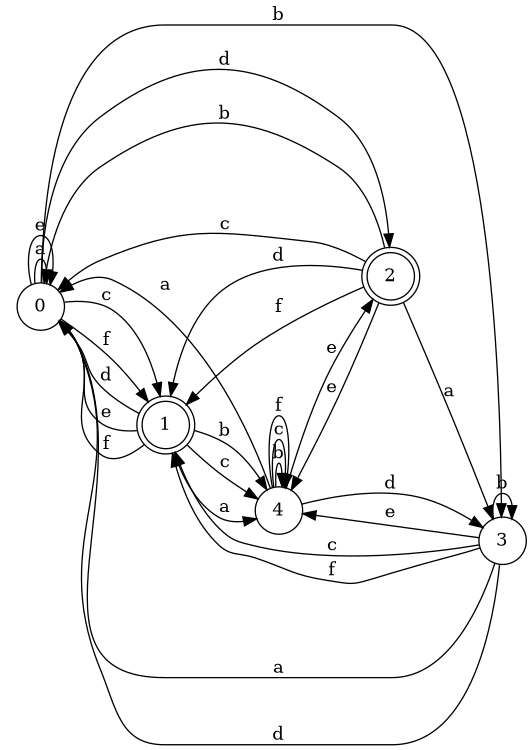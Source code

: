 digraph n4_6 {
__start0 [label="" shape="none"];

rankdir=LR;
size="8,5";

s0 [style="filled", color="black", fillcolor="white" shape="circle", label="0"];
s1 [style="rounded,filled", color="black", fillcolor="white" shape="doublecircle", label="1"];
s2 [style="rounded,filled", color="black", fillcolor="white" shape="doublecircle", label="2"];
s3 [style="filled", color="black", fillcolor="white" shape="circle", label="3"];
s4 [style="filled", color="black", fillcolor="white" shape="circle", label="4"];
s0 -> s0 [label="a"];
s0 -> s3 [label="b"];
s0 -> s1 [label="c"];
s0 -> s2 [label="d"];
s0 -> s0 [label="e"];
s0 -> s1 [label="f"];
s1 -> s4 [label="a"];
s1 -> s4 [label="b"];
s1 -> s4 [label="c"];
s1 -> s0 [label="d"];
s1 -> s0 [label="e"];
s1 -> s0 [label="f"];
s2 -> s3 [label="a"];
s2 -> s0 [label="b"];
s2 -> s0 [label="c"];
s2 -> s1 [label="d"];
s2 -> s4 [label="e"];
s2 -> s1 [label="f"];
s3 -> s0 [label="a"];
s3 -> s3 [label="b"];
s3 -> s1 [label="c"];
s3 -> s0 [label="d"];
s3 -> s4 [label="e"];
s3 -> s1 [label="f"];
s4 -> s0 [label="a"];
s4 -> s4 [label="b"];
s4 -> s4 [label="c"];
s4 -> s3 [label="d"];
s4 -> s2 [label="e"];
s4 -> s4 [label="f"];

}